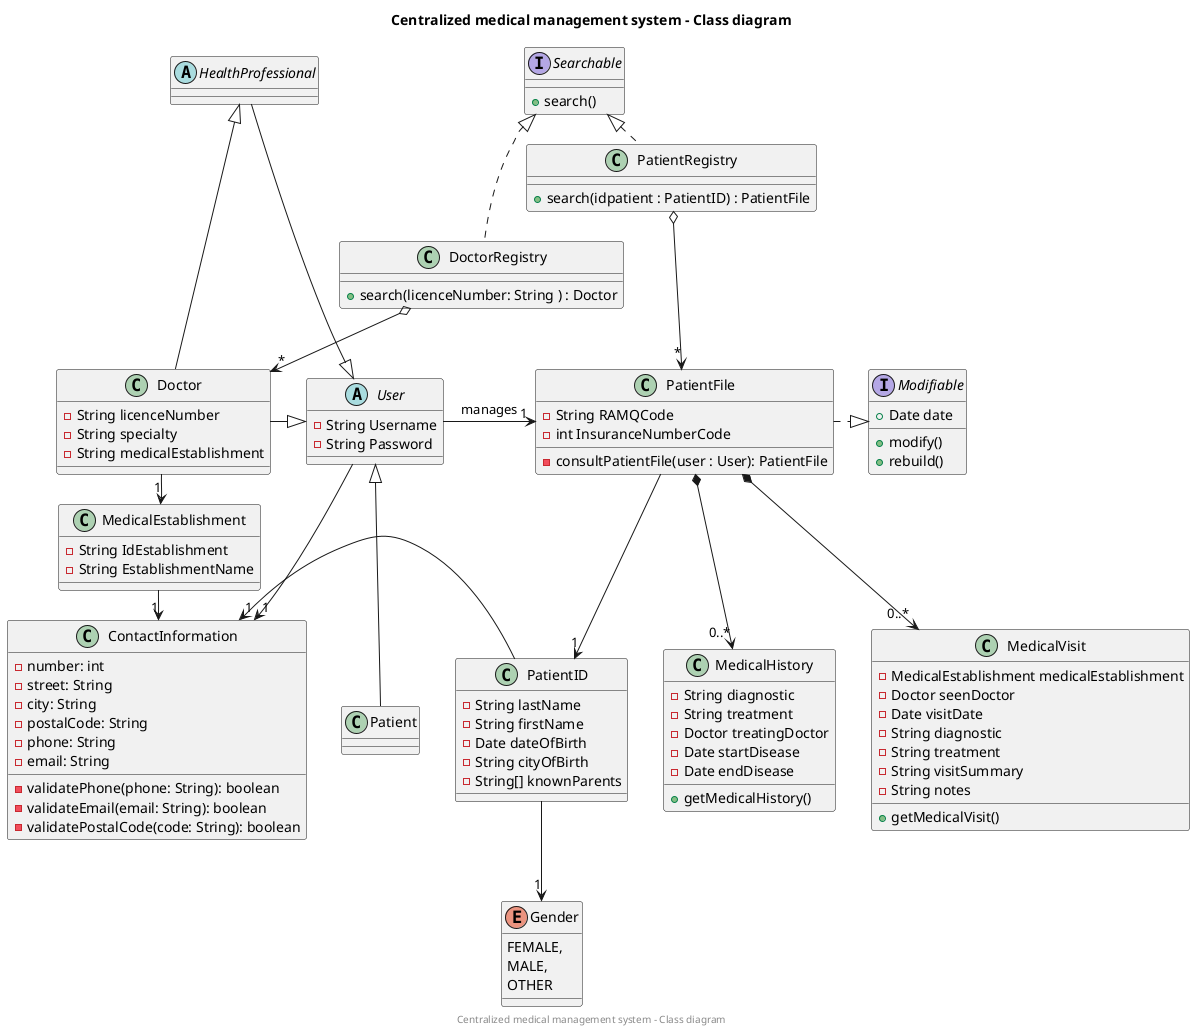 @startuml
title Centralized medical management system - Class diagram
center footer Centralized medical management system - Class diagram

' TODO : Methods for each class.
' TODO : Add responsibilities? interfaces?
' TODO : clean up

class PatientRegistry {
+ search(idpatient : PatientID) : PatientFile
}
PatientRegistry o-> "*" PatientFile

interface Searchable {
+ search()
}
Searchable <|.. DoctorRegistry
Searchable <|. PatientRegistry

class DoctorRegistry {
+ search(licenceNumber: String ) : Doctor
}
DoctorRegistry o--> "*" Doctor

class PatientFile{
     -String RAMQCode
     -int InsuranceNumberCode
'    -PatientID patientID
'    -MedicalVisits[] medicalVisits
'    -MedicalHistory[] medicalHistory

    'PRIVATE METHODS
    - consultPatientFile(user : User): PatientFile
}

abstract class User{
- String Username
- String Password

}




class Patient{
{method}
}

User <|-- Patient
User ->"1" PatientFile : manages
User -->"1" ContactInformation


abstract class HealthProfessional{
{method}
}

HealthProfessional ^--- Doctor
HealthProfessional -|> User

class MedicalEstablishment{

- String IdEstablishment
- String EstablishmentName

}
MedicalEstablishment ->"1" ContactInformation
Doctor ->"1" MedicalEstablishment

class MedicalHistory{
    -String diagnostic
    -String treatment
    -Doctor treatingDoctor
    -Date startDisease
    -Date endDisease
'   -DatePair datePair
{method} + getMedicalHistory()
}

class MedicalVisit{
    -MedicalEstablishment medicalEstablishment
    -Doctor seenDoctor
    -Date visitDate
    -String diagnostic
    -String treatment
    -String visitSummary
    -String notes
{method} +getMedicalVisit()
}

class Doctor{
    -String licenceNumber
    -String specialty
    -String medicalEstablishment
{method}

}

class PatientID {
    -String lastName
    -String firstName
    -Date dateOfBirth
    -String cityOfBirth
    -String[] knownParents
}

class ContactInformation {
    - number: int
    - street: String
    - city: String
    - postalCode: String
    - phone: String
    - email: String
'    + modifyContactInfo()
    - validatePhone(phone: String): boolean
    - validateEmail(email: String): boolean
    - validatePostalCode(code: String): boolean
}

'class Interface{
'}



interface Modifiable {
+ Date date
{method}+modify()
+rebuild()

}
PatientFile   .|> Modifiable

enum Gender{
    FEMALE,
    MALE,
    OTHER
}

'Interface -- Doctor
'Interface -- PatientFile


Doctor -|> User

PatientFile --> "1" PatientID
PatientFile *--> "0..*" MedicalHistory
PatientFile *--> "0..*" MedicalVisit



PatientID --> "1" Gender

ContactInformation "1" <- PatientID



@enduml
